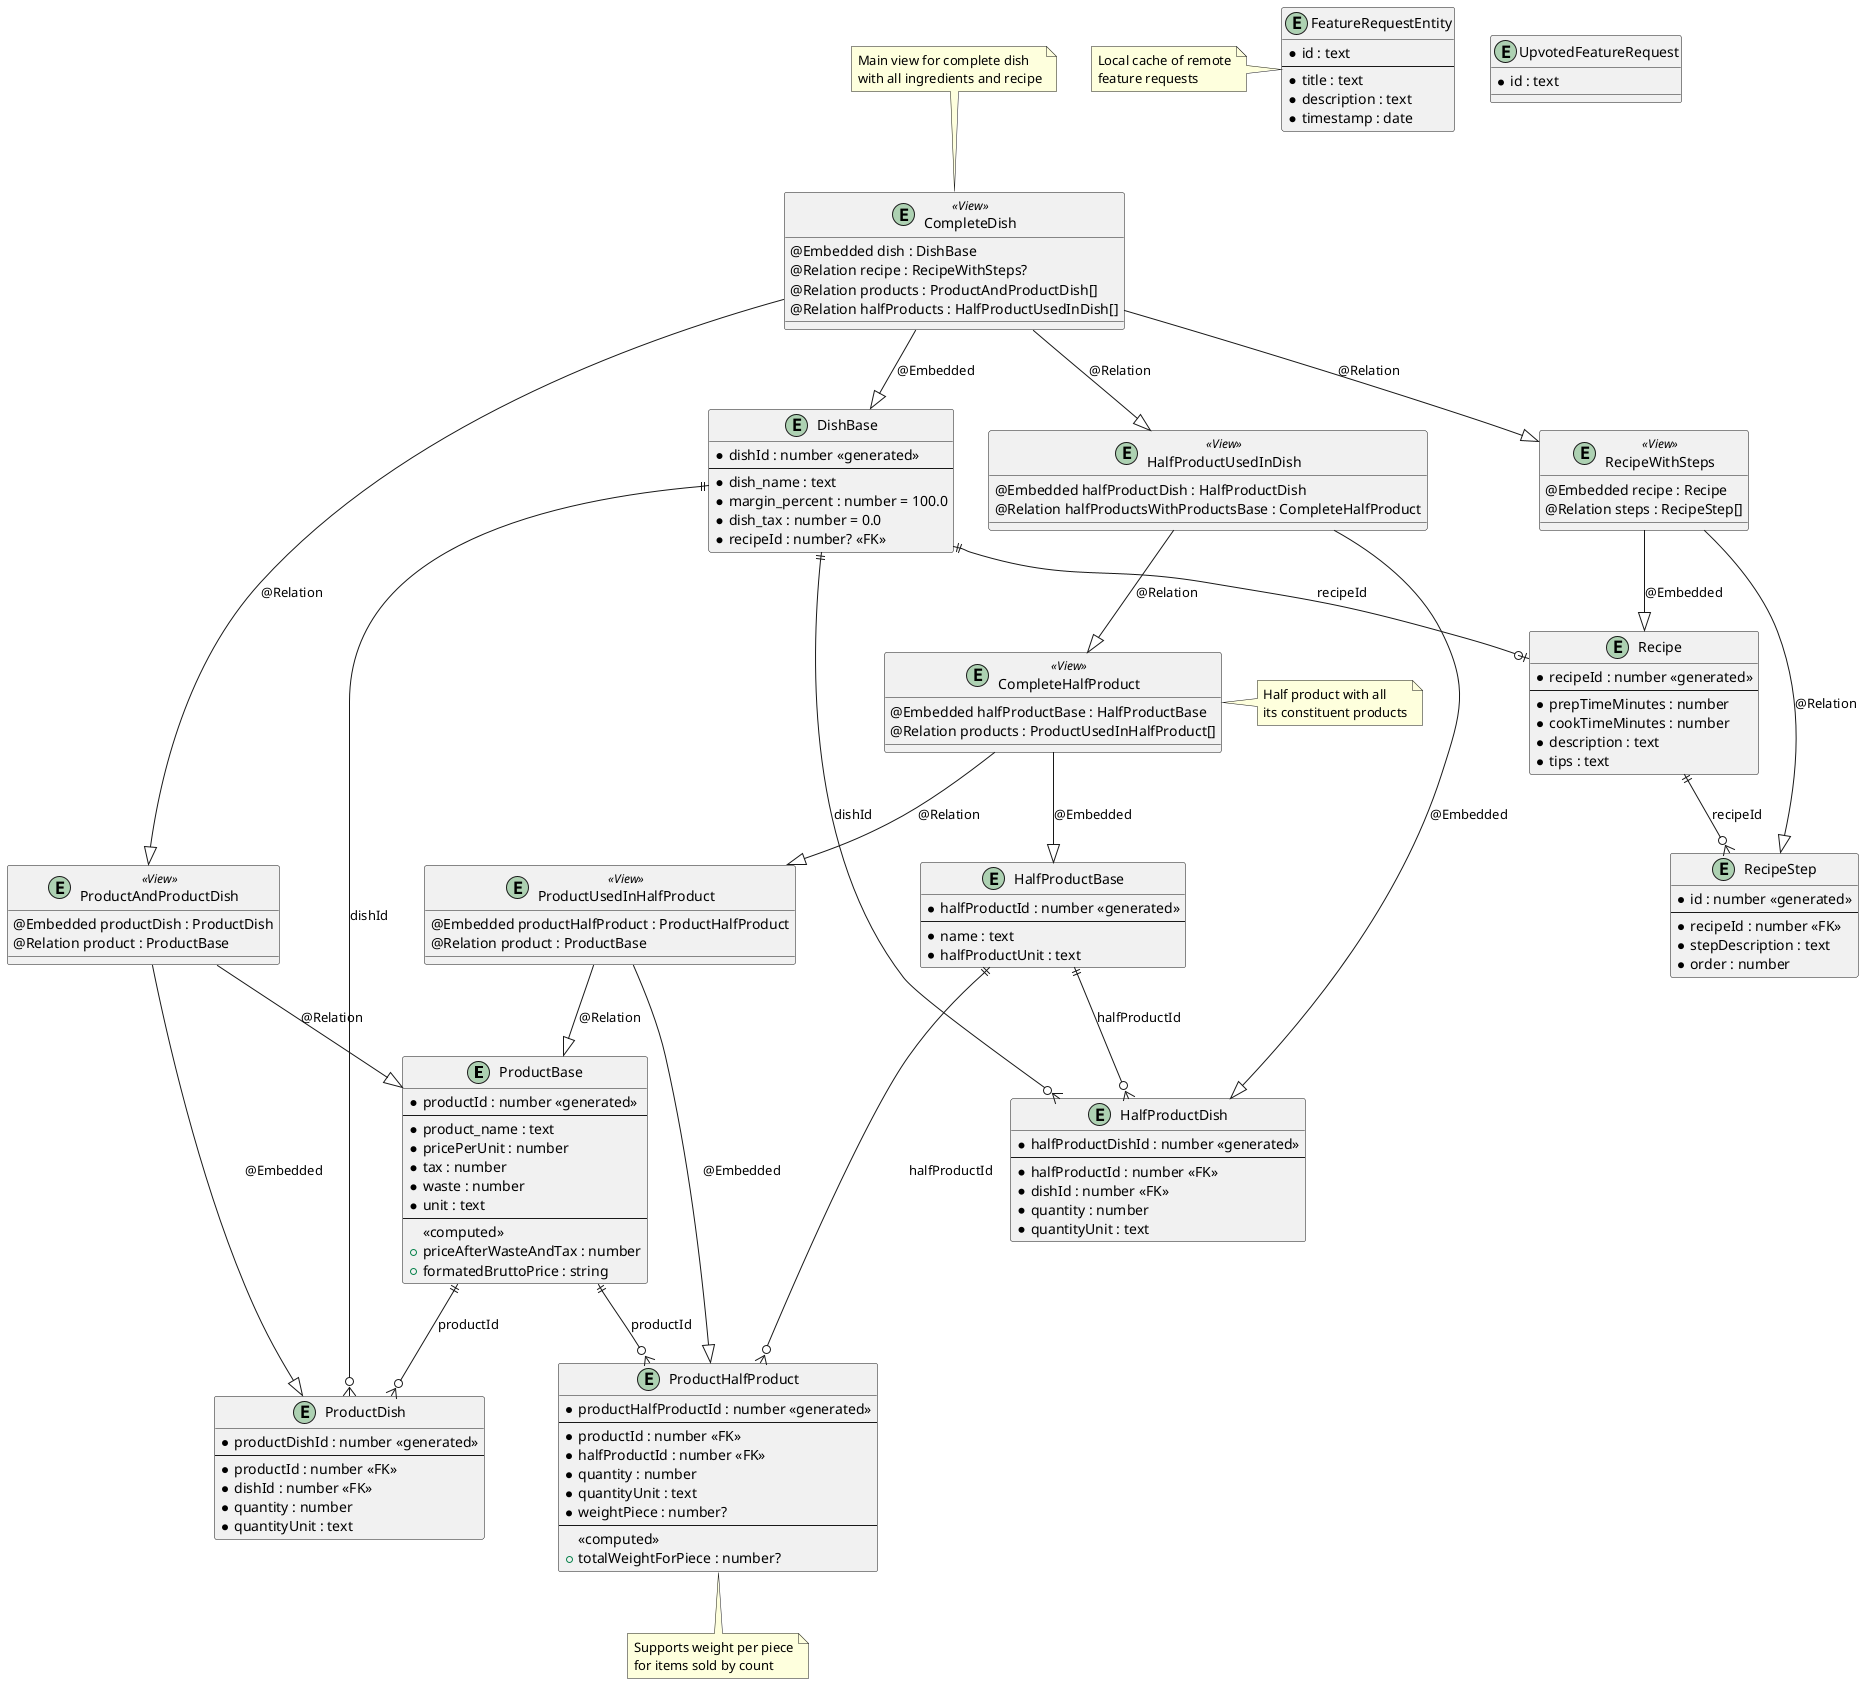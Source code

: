@startuml

' Core Entities
entity "ProductBase" as p {
    *productId : number <<generated>>
    --
    *product_name : text
    *pricePerUnit : number
    *tax : number
    *waste : number
    *unit : text
    --
    <<computed>>
    +priceAfterWasteAndTax : number
    +formatedBruttoPrice : string
}

entity "HalfProductBase" as hp {
    *halfProductId : number <<generated>>
    --
    *name : text
    *halfProductUnit : text
}

entity "DishBase" as d {
    *dishId : number <<generated>>
    --
    *dish_name : text
    *margin_percent : number = 100.0
    *dish_tax : number = 0.0
    *recipeId : number? <<FK>>
}

entity "Recipe" as r {
    *recipeId : number <<generated>>
    --
    *prepTimeMinutes : number
    *cookTimeMinutes : number
    *description : text
    *tips : text
}

entity "RecipeStep" as rs {
    *id : number <<generated>>
    --
    *recipeId : number <<FK>>
    *stepDescription : text
    *order : number
}

' Association Tables (Junction Tables)
entity "ProductDish" as pd {
    *productDishId : number <<generated>>
    --
    *productId : number <<FK>>
    *dishId : number <<FK>>
    *quantity : number
    *quantityUnit : text
}

entity "ProductHalfProduct" as php {
    *productHalfProductId : number <<generated>>
    --
    *productId : number <<FK>>
    *halfProductId : number <<FK>>
    *quantity : number
    *quantityUnit : text
    *weightPiece : number?
    --
    <<computed>>
    +totalWeightForPiece : number?
}

entity "HalfProductDish" as hpd {
    *halfProductDishId : number <<generated>>
    --
    *halfProductId : number <<FK>>
    *dishId : number <<FK>>
    *quantity : number
    *quantityUnit : text
}

' Remote/Local sync entities
entity "FeatureRequestEntity" as fre {
    *id : text
    --
    *title : text
    *description : text
    *timestamp : date
}

entity "UpvotedFeatureRequest" as ufr {
    *id : text
}

' Views (Joined entities for complex queries)
entity "ProductAndProductDish" as papd <<View>> {
    @Embedded productDish : ProductDish
    @Relation product : ProductBase
}

entity "ProductUsedInHalfProduct" as puihp <<View>> {
    @Embedded productHalfProduct : ProductHalfProduct
    @Relation product : ProductBase
}

entity "CompleteHalfProduct" as chp <<View>> {
    @Embedded halfProductBase : HalfProductBase
    @Relation products : ProductUsedInHalfProduct[]
}

entity "HalfProductUsedInDish" as hpuid <<View>> {
    @Embedded halfProductDish : HalfProductDish
    @Relation halfProductsWithProductsBase : CompleteHalfProduct
}

entity "RecipeWithSteps" as rws <<View>> {
    @Embedded recipe : Recipe
    @Relation steps : RecipeStep[]
}

entity "CompleteDish" as cd <<View>> {
    @Embedded dish : DishBase
    @Relation recipe : RecipeWithSteps?
    @Relation products : ProductAndProductDish[]
    @Relation halfProducts : HalfProductUsedInDish[]
}

' Foreign Key Relationships
d ||--o| r : "recipeId"
r ||--o{ rs : "recipeId"

p ||--o{ pd : "productId"
d ||--o{ pd : "dishId"

p ||--o{ php : "productId"
hp ||--o{ php : "halfProductId"

hp ||--o{ hpd : "halfProductId"
d ||--o{ hpd : "dishId"

' View Relationships (Room @Relation mappings)
papd --|> pd : "@Embedded"
papd --|> p : "@Relation"

puihp --|> php : "@Embedded"
puihp --|> p : "@Relation"

chp --|> hp : "@Embedded"
chp --|> puihp : "@Relation"

hpuid --|> hpd : "@Embedded"
hpuid --|> chp : "@Relation"

rws --|> r : "@Embedded"
rws --|> rs : "@Relation"

cd --|> d : "@Embedded"
cd --|> rws : "@Relation"
cd --|> papd : "@Relation"
cd --|> hpuid : "@Relation"

' Notes
note top of cd : Main view for complete dish\nwith all ingredients and recipe
note right of chp : Half product with all\nits constituent products
note bottom of php : Supports weight per piece\nfor items sold by count
note left of fre : Local cache of remote\nfeature requests

@enduml